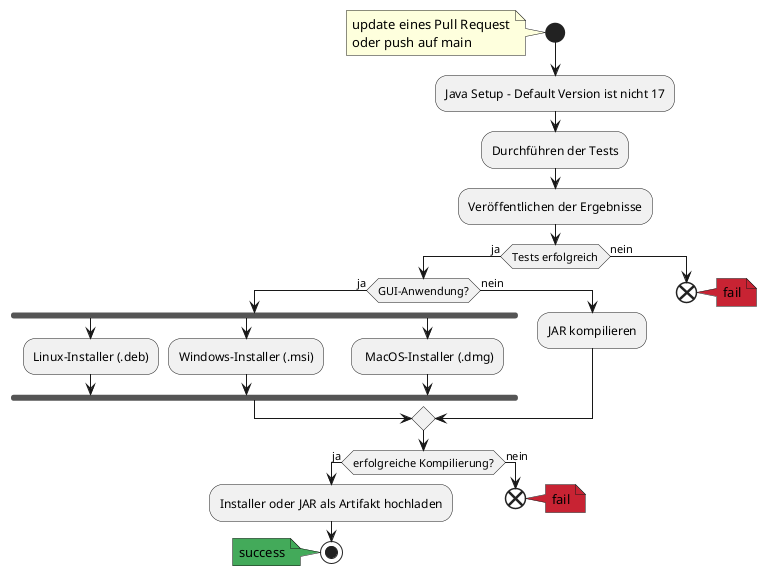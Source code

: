 @startuml tests

start
note
    update eines Pull Request
    oder push auf main
end note

:Java Setup - Default Version ist nicht 17;
:Durchführen der Tests;
:Veröffentlichen der Ergebnisse;

if (Tests erfolgreich) then (ja)
    if (GUI-Anwendung?) then (ja)
        fork
            :Linux-Installer (.deb);
        fork again
            :Windows-Installer (.msi);
        fork again
            : MacOS-Installer (.dmg);
        end fork
    else (nein)
        :JAR kompilieren;
    endif
    if (erfolgreiche Kompilierung?) then (ja)
        :Installer oder JAR als Artifakt hochladen;
        stop
        note left #43aa5a : success
    else (nein)
        end
        note right #C82333 : fail
    endif
else (nein)
    end
    note right #C82333 : fail
endif

@enduml

